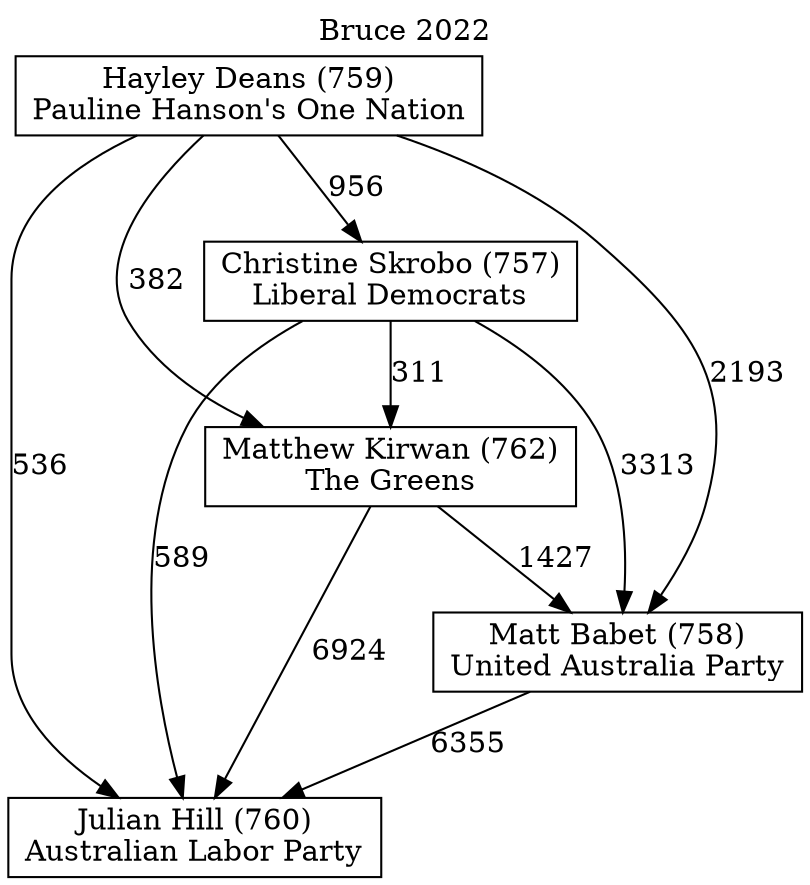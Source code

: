 // House preference flow
digraph "Julian Hill (760)_Bruce_2022" {
	graph [label="Bruce 2022" labelloc=t mclimit=10]
	node [shape=box]
	"Christine Skrobo (757)" [label="Christine Skrobo (757)
Liberal Democrats"]
	"Hayley Deans (759)" [label="Hayley Deans (759)
Pauline Hanson's One Nation"]
	"Julian Hill (760)" [label="Julian Hill (760)
Australian Labor Party"]
	"Matt Babet (758)" [label="Matt Babet (758)
United Australia Party"]
	"Matthew Kirwan (762)" [label="Matthew Kirwan (762)
The Greens"]
	"Christine Skrobo (757)" -> "Julian Hill (760)" [label=589]
	"Christine Skrobo (757)" -> "Matt Babet (758)" [label=3313]
	"Christine Skrobo (757)" -> "Matthew Kirwan (762)" [label=311]
	"Hayley Deans (759)" -> "Christine Skrobo (757)" [label=956]
	"Hayley Deans (759)" -> "Julian Hill (760)" [label=536]
	"Hayley Deans (759)" -> "Matt Babet (758)" [label=2193]
	"Hayley Deans (759)" -> "Matthew Kirwan (762)" [label=382]
	"Matt Babet (758)" -> "Julian Hill (760)" [label=6355]
	"Matthew Kirwan (762)" -> "Julian Hill (760)" [label=6924]
	"Matthew Kirwan (762)" -> "Matt Babet (758)" [label=1427]
}
